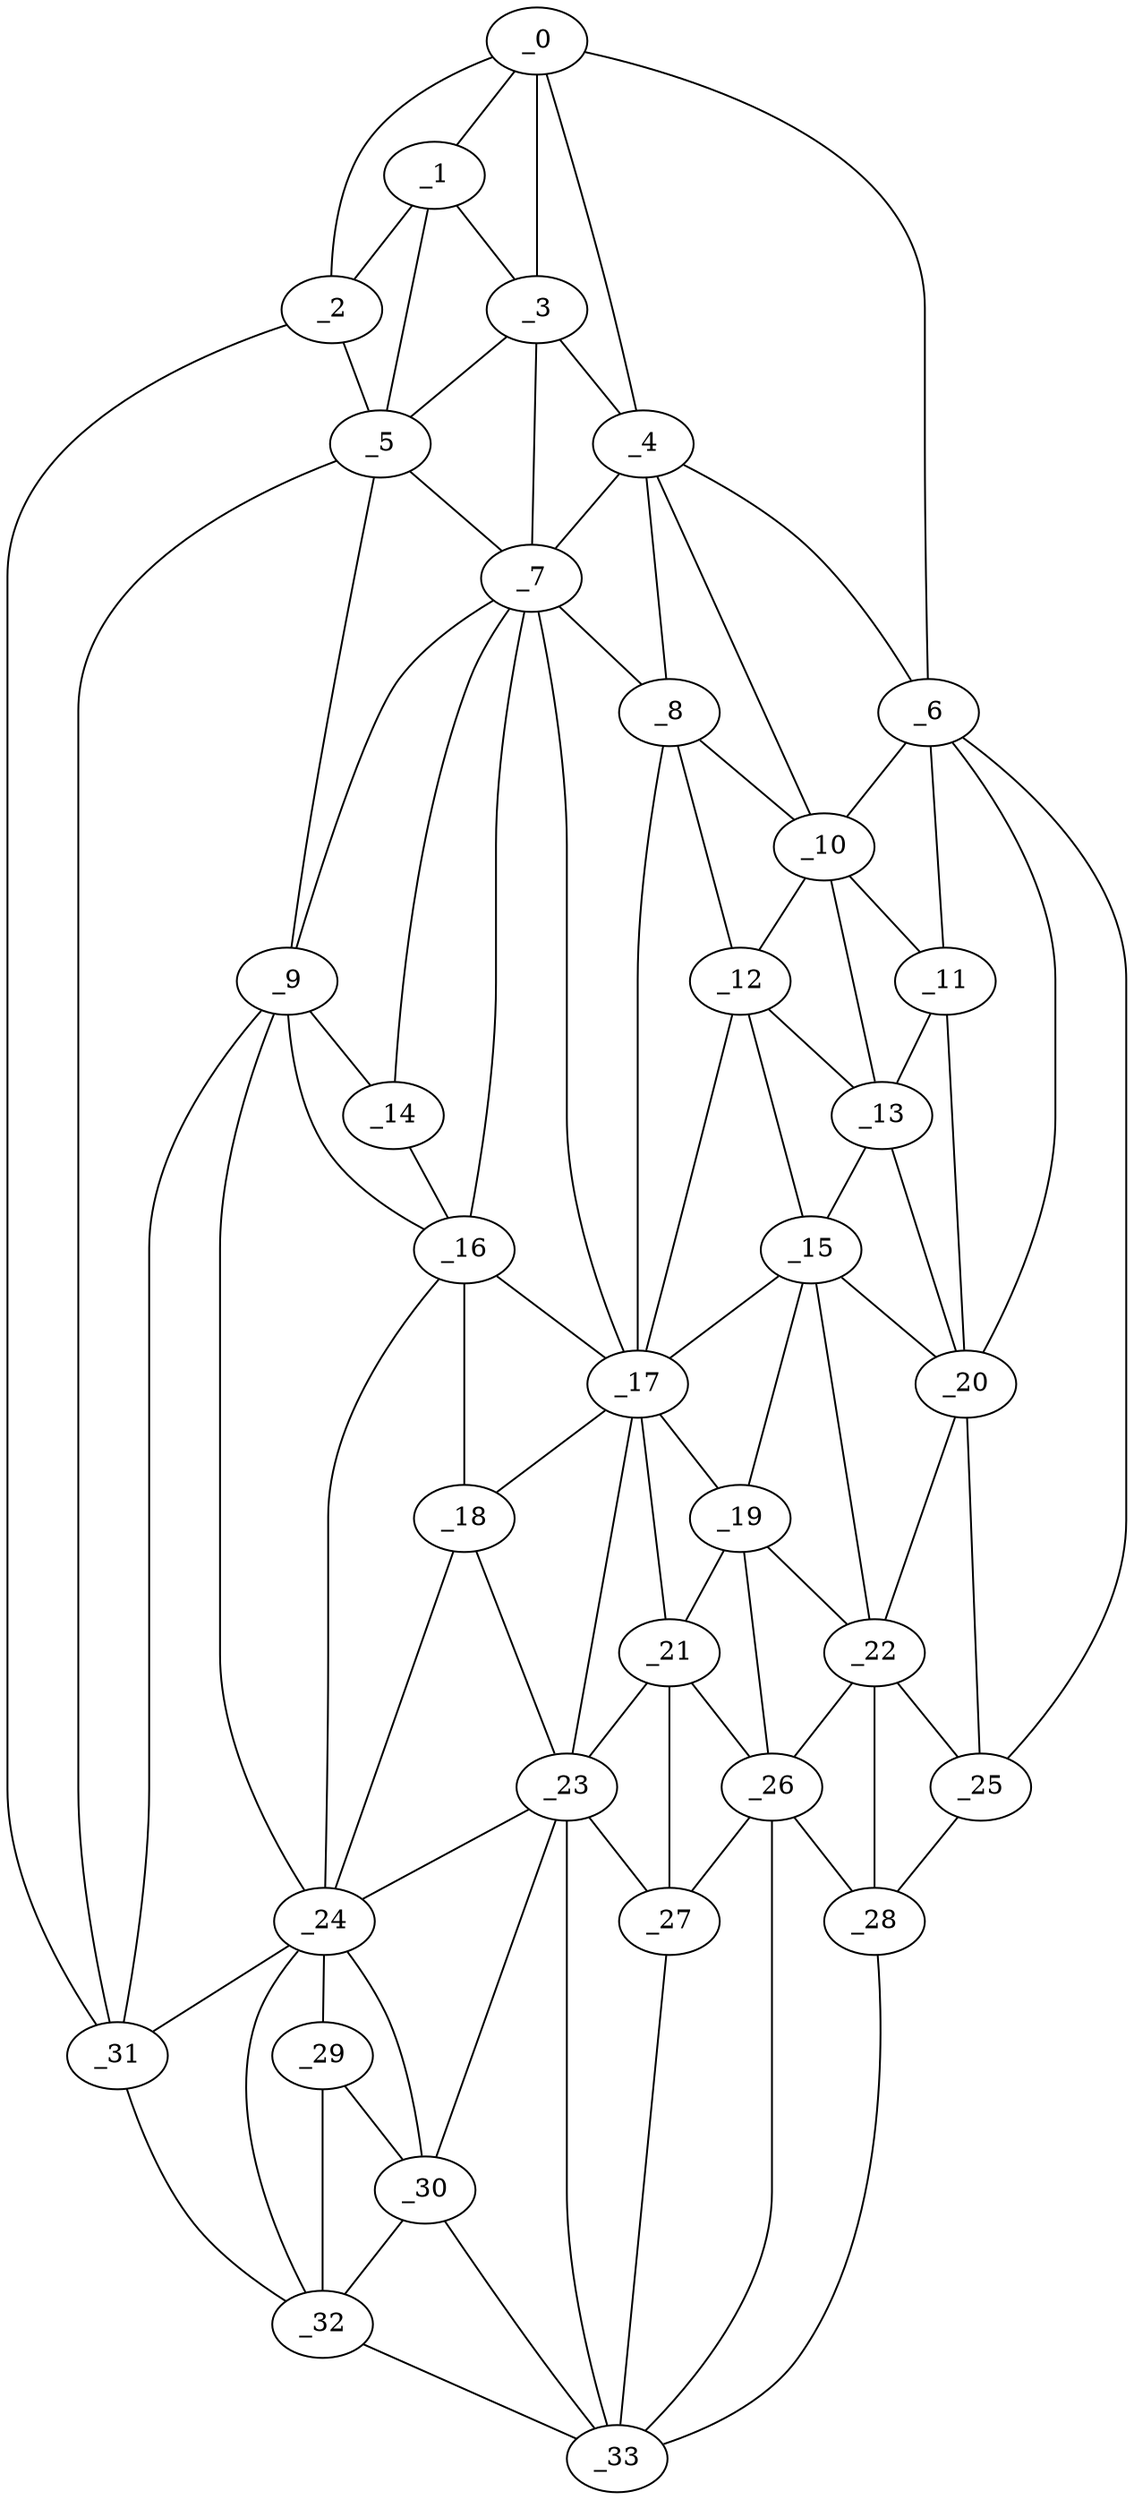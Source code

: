 graph "obj59__150.gxl" {
	_0	 [x=24,
		y=99];
	_1	 [x=34,
		y=32];
	_0 -- _1	 [valence=2];
	_2	 [x=35,
		y=12];
	_0 -- _2	 [valence=1];
	_3	 [x=43,
		y=41];
	_0 -- _3	 [valence=2];
	_4	 [x=43,
		y=100];
	_0 -- _4	 [valence=2];
	_6	 [x=67,
		y=115];
	_0 -- _6	 [valence=1];
	_1 -- _2	 [valence=2];
	_1 -- _3	 [valence=2];
	_5	 [x=66,
		y=36];
	_1 -- _5	 [valence=2];
	_2 -- _5	 [valence=1];
	_31	 [x=124,
		y=16];
	_2 -- _31	 [valence=1];
	_3 -- _4	 [valence=2];
	_3 -- _5	 [valence=1];
	_7	 [x=71,
		y=59];
	_3 -- _7	 [valence=2];
	_4 -- _6	 [valence=2];
	_4 -- _7	 [valence=1];
	_8	 [x=71,
		y=93];
	_4 -- _8	 [valence=2];
	_10	 [x=73,
		y=97];
	_4 -- _10	 [valence=1];
	_5 -- _7	 [valence=2];
	_9	 [x=72,
		y=39];
	_5 -- _9	 [valence=2];
	_5 -- _31	 [valence=2];
	_6 -- _10	 [valence=2];
	_11	 [x=77,
		y=108];
	_6 -- _11	 [valence=2];
	_20	 [x=97,
		y=107];
	_6 -- _20	 [valence=1];
	_25	 [x=113,
		y=107];
	_6 -- _25	 [valence=1];
	_7 -- _8	 [valence=1];
	_7 -- _9	 [valence=2];
	_14	 [x=79,
		y=50];
	_7 -- _14	 [valence=1];
	_16	 [x=91,
		y=50];
	_7 -- _16	 [valence=2];
	_17	 [x=91,
		y=79];
	_7 -- _17	 [valence=1];
	_8 -- _10	 [valence=1];
	_12	 [x=78,
		y=97];
	_8 -- _12	 [valence=1];
	_8 -- _17	 [valence=2];
	_9 -- _14	 [valence=2];
	_9 -- _16	 [valence=2];
	_24	 [x=109,
		y=37];
	_9 -- _24	 [valence=2];
	_9 -- _31	 [valence=2];
	_10 -- _11	 [valence=1];
	_10 -- _12	 [valence=1];
	_13	 [x=78,
		y=101];
	_10 -- _13	 [valence=2];
	_11 -- _13	 [valence=1];
	_11 -- _20	 [valence=2];
	_12 -- _13	 [valence=1];
	_15	 [x=89,
		y=94];
	_12 -- _15	 [valence=2];
	_12 -- _17	 [valence=2];
	_13 -- _15	 [valence=1];
	_13 -- _20	 [valence=2];
	_14 -- _16	 [valence=2];
	_15 -- _17	 [valence=1];
	_19	 [x=97,
		y=80];
	_15 -- _19	 [valence=1];
	_15 -- _20	 [valence=2];
	_22	 [x=107,
		y=99];
	_15 -- _22	 [valence=1];
	_16 -- _17	 [valence=2];
	_18	 [x=97,
		y=52];
	_16 -- _18	 [valence=2];
	_16 -- _24	 [valence=2];
	_17 -- _18	 [valence=2];
	_17 -- _19	 [valence=2];
	_21	 [x=104,
		y=76];
	_17 -- _21	 [valence=1];
	_23	 [x=108,
		y=62];
	_17 -- _23	 [valence=2];
	_18 -- _23	 [valence=1];
	_18 -- _24	 [valence=1];
	_19 -- _21	 [valence=2];
	_19 -- _22	 [valence=2];
	_26	 [x=114,
		y=86];
	_19 -- _26	 [valence=2];
	_20 -- _22	 [valence=2];
	_20 -- _25	 [valence=1];
	_21 -- _23	 [valence=1];
	_21 -- _26	 [valence=1];
	_27	 [x=115,
		y=72];
	_21 -- _27	 [valence=2];
	_22 -- _25	 [valence=2];
	_22 -- _26	 [valence=1];
	_28	 [x=116,
		y=98];
	_22 -- _28	 [valence=2];
	_23 -- _24	 [valence=2];
	_23 -- _27	 [valence=2];
	_30	 [x=123,
		y=49];
	_23 -- _30	 [valence=1];
	_33	 [x=124,
		y=63];
	_23 -- _33	 [valence=2];
	_29	 [x=122,
		y=37];
	_24 -- _29	 [valence=1];
	_24 -- _30	 [valence=2];
	_24 -- _31	 [valence=2];
	_32	 [x=124,
		y=29];
	_24 -- _32	 [valence=2];
	_25 -- _28	 [valence=1];
	_26 -- _27	 [valence=2];
	_26 -- _28	 [valence=2];
	_26 -- _33	 [valence=2];
	_27 -- _33	 [valence=2];
	_28 -- _33	 [valence=1];
	_29 -- _30	 [valence=2];
	_29 -- _32	 [valence=2];
	_30 -- _32	 [valence=2];
	_30 -- _33	 [valence=2];
	_31 -- _32	 [valence=1];
	_32 -- _33	 [valence=1];
}
